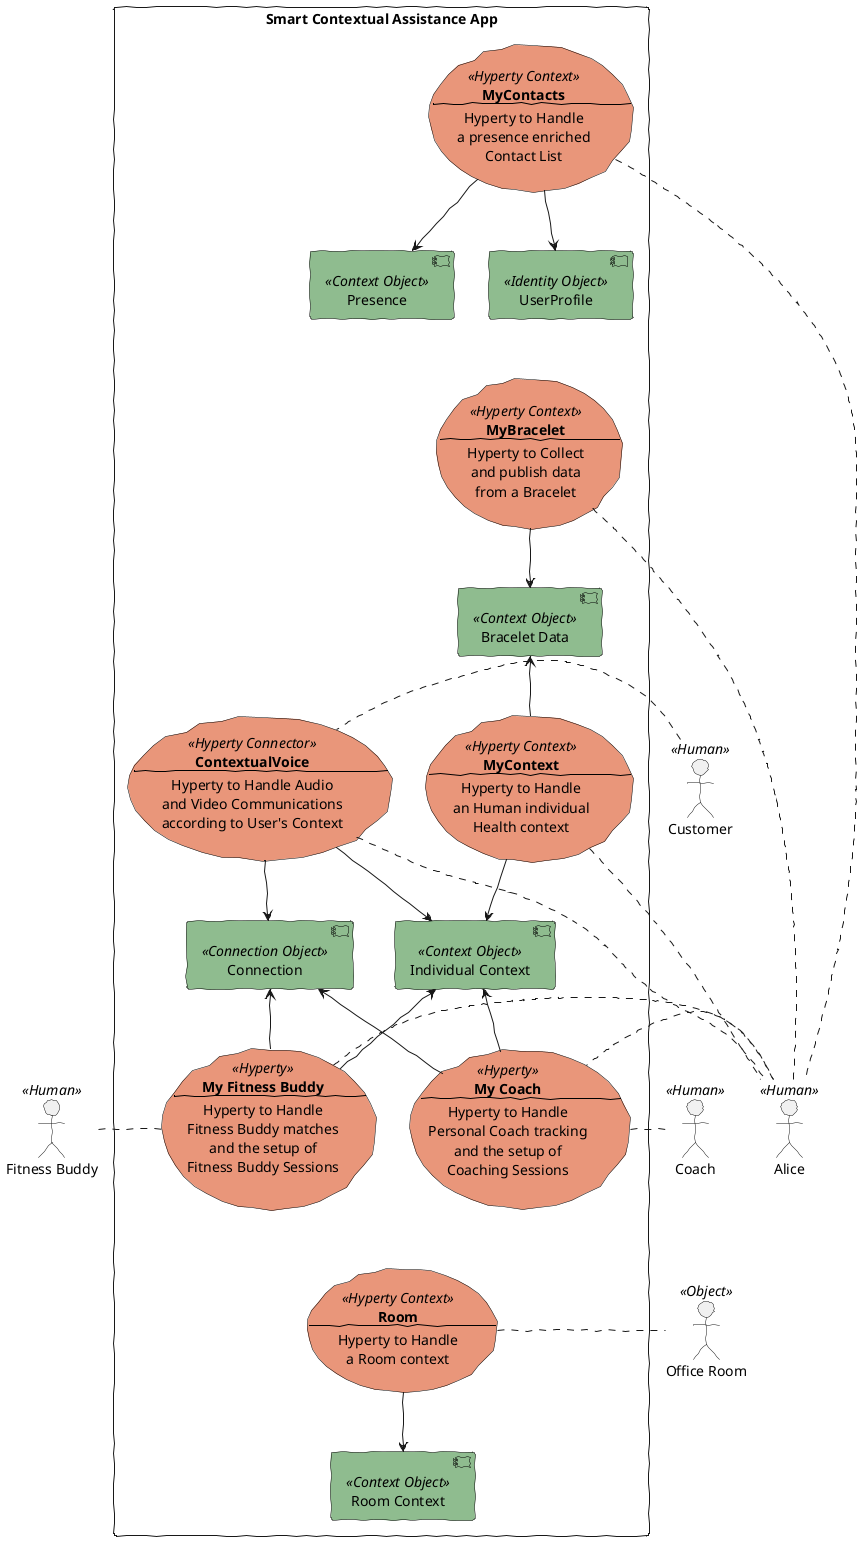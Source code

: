 @startuml
skinparam handwritten true

skinparam usecase {
	BackgroundColor DarkSalmon
	BorderColor Black

	BackgroundColor<< Context >> DarkRed
	BorderColor<< Context >> DarkRed

	ActorBackgroundColor<< Human >> Green
  ActorBackgroundColor<< Object >> Silver
}

skinparam component {
	BackgroundColor DarkSeaGreen
	BorderColor Black
}

actor Alice << Human >>
actor Customer <<Human>>
actor Office <<Object>> as "Office Room"

rectangle "Smart Contextual Assistance App" {


  usecase contactsH <<Hyperty Context>> as "**MyContacts**
  --
  Hyperty to Handle
  a presence enriched
  Contact List"

	component UserProfile <<Identity Object>> as idObj

	component "Presence" <<Context Object>> as presObj

	contactsH -down-> idObj

	contactsH -down-> presObj

	usecase myBraH <<Hyperty Context>> as "**MyBracelet**
  --
  Hyperty to Collect
	and publish data
	from a Bracelet"

	component "Bracelet Data" <<Context Object>> as myBraObj

	myBraH -down-> myBraObj

	myBraH -[hidden]up- presObj

	usecase myCtxtH <<Hyperty Context>> as "**MyContext**
  --
  Hyperty to Handle
  an Human individual
	Health context"

	component "Individual Context" <<Context Object>> as myCtxtObj

	myCtxtH -up-> myBraObj

	myCtxtH -down-> myCtxtObj

	usecase voiceH <<Hyperty Connector>> as "**ContextualVoice**
  --
  Hyperty to Handle Audio
  and Video Communications
	according to User's Context"

	component Connection <<Connection Object>> as comObj

	voiceH -down-> comObj

	voiceH -down-> myCtxtObj

	usecase myWorkoutBuddyH <<Hyperty>> as "**My Fitness Buddy**
  --
  Hyperty to Handle
  Fitness Buddy matches
	and the setup of
	Fitness Buddy Sessions"

	myWorkoutBuddyH -up-> myCtxtObj

	myWorkoutBuddyH -up-> comObj

	usecase myCoachH <<Hyperty>> as "**My Coach**
  --
  Hyperty to Handle
  Personal Coach tracking
	and the setup of
	Coaching Sessions"

	myCoachH -up-> myCtxtObj

	myCoachH -up-> comObj

	usecase roomH <<Hyperty Context>> as "**Room**
  --
  Hyperty to Handle
  a Room context"

	component "Room Context" <<Context Object>> as roomCtxtObj

	roomH -down-> roomCtxtObj

	roomH -[hidden]up- myWorkoutBuddyH

}

actor Buddy <<Human>> as "Fitness Buddy"
actor Coach <<Human>> as "Coach"

Alice .left- voiceH
Customer .right- voiceH
Alice .left- contactsH
Alice .left- myCtxtH
Alice .left- myBraH
Alice .left- myWorkoutBuddyH
myWorkoutBuddyH .left- Buddy
Alice . myCoachH
myCoachH .right. Coach
Office .left- roomH

@enduml
